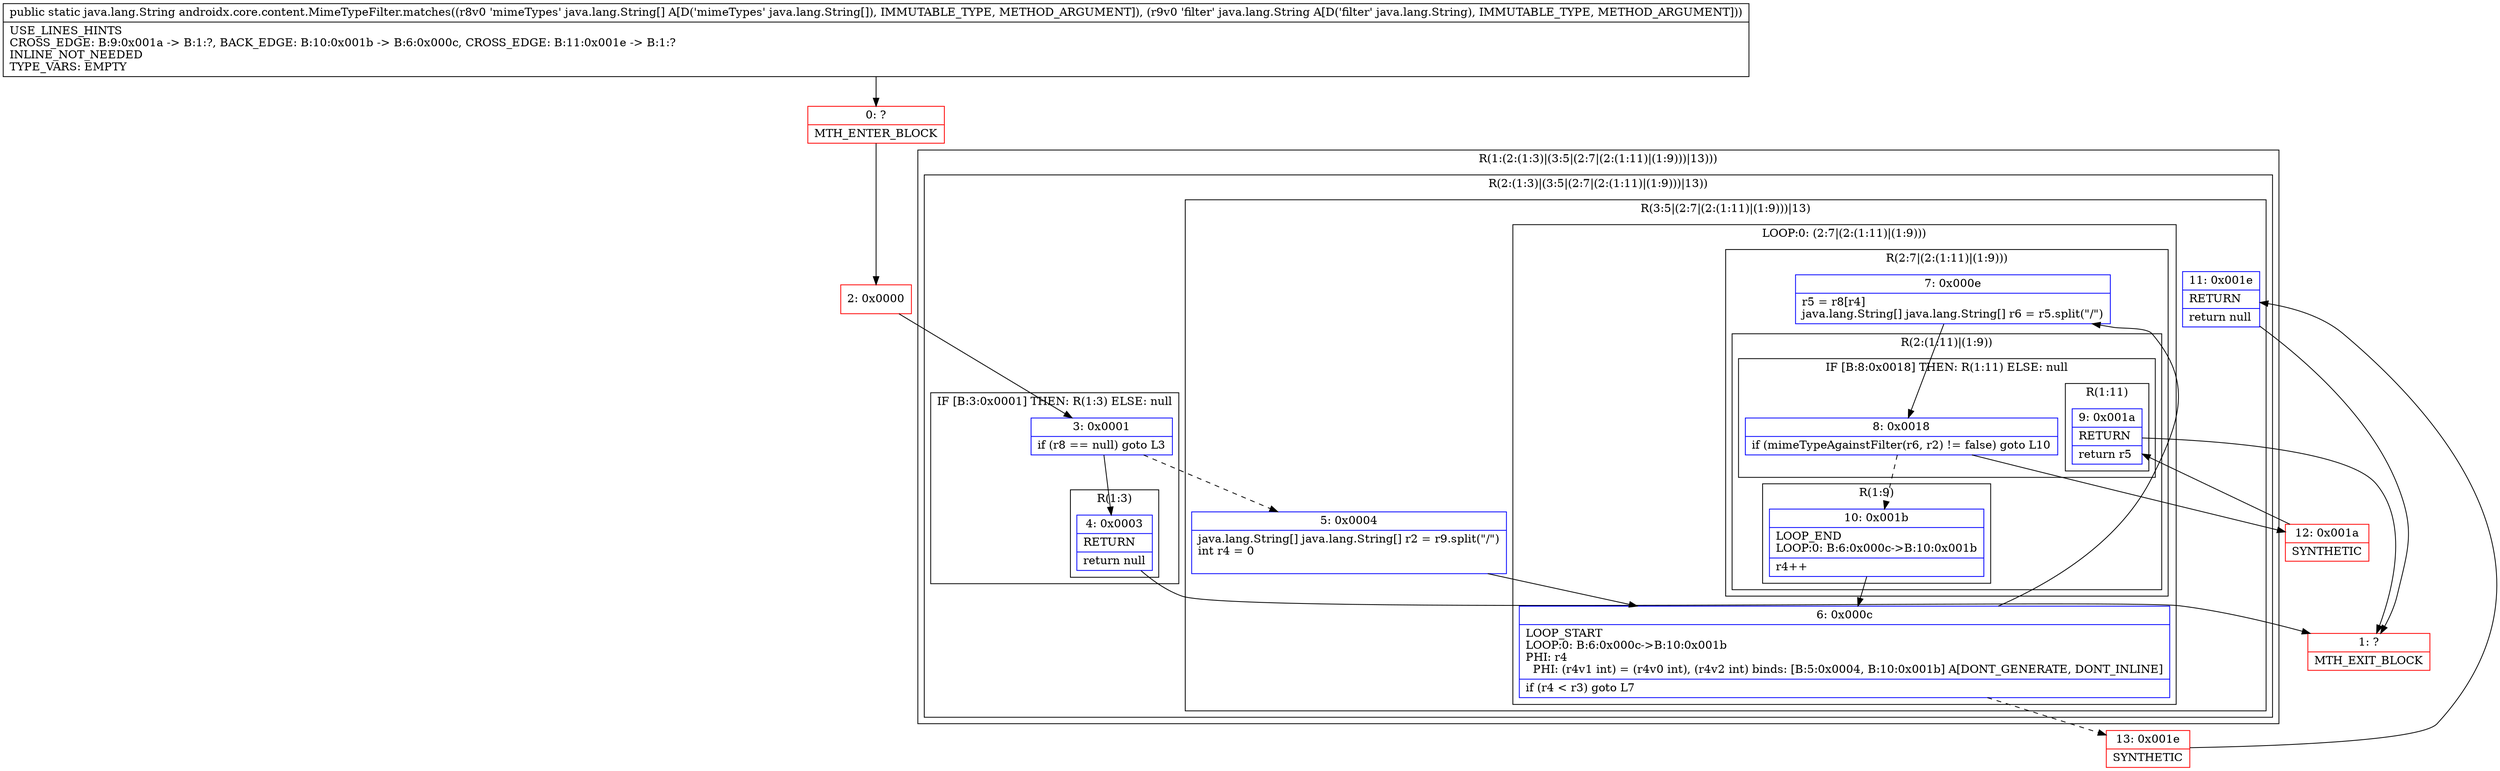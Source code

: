 digraph "CFG forandroidx.core.content.MimeTypeFilter.matches([Ljava\/lang\/String;Ljava\/lang\/String;)Ljava\/lang\/String;" {
subgraph cluster_Region_1214130463 {
label = "R(1:(2:(1:3)|(3:5|(2:7|(2:(1:11)|(1:9)))|13)))";
node [shape=record,color=blue];
subgraph cluster_Region_535923982 {
label = "R(2:(1:3)|(3:5|(2:7|(2:(1:11)|(1:9)))|13))";
node [shape=record,color=blue];
subgraph cluster_IfRegion_2018627240 {
label = "IF [B:3:0x0001] THEN: R(1:3) ELSE: null";
node [shape=record,color=blue];
Node_3 [shape=record,label="{3\:\ 0x0001|if (r8 == null) goto L3\l}"];
subgraph cluster_Region_1618051382 {
label = "R(1:3)";
node [shape=record,color=blue];
Node_4 [shape=record,label="{4\:\ 0x0003|RETURN\l|return null\l}"];
}
}
subgraph cluster_Region_1802094413 {
label = "R(3:5|(2:7|(2:(1:11)|(1:9)))|13)";
node [shape=record,color=blue];
Node_5 [shape=record,label="{5\:\ 0x0004|java.lang.String[] java.lang.String[] r2 = r9.split(\"\/\")\lint r4 = 0\l\l}"];
subgraph cluster_LoopRegion_1499355894 {
label = "LOOP:0: (2:7|(2:(1:11)|(1:9)))";
node [shape=record,color=blue];
Node_6 [shape=record,label="{6\:\ 0x000c|LOOP_START\lLOOP:0: B:6:0x000c\-\>B:10:0x001b\lPHI: r4 \l  PHI: (r4v1 int) = (r4v0 int), (r4v2 int) binds: [B:5:0x0004, B:10:0x001b] A[DONT_GENERATE, DONT_INLINE]\l|if (r4 \< r3) goto L7\l}"];
subgraph cluster_Region_1103129636 {
label = "R(2:7|(2:(1:11)|(1:9)))";
node [shape=record,color=blue];
Node_7 [shape=record,label="{7\:\ 0x000e|r5 = r8[r4]\ljava.lang.String[] java.lang.String[] r6 = r5.split(\"\/\")\l}"];
subgraph cluster_Region_1247028526 {
label = "R(2:(1:11)|(1:9))";
node [shape=record,color=blue];
subgraph cluster_IfRegion_243466003 {
label = "IF [B:8:0x0018] THEN: R(1:11) ELSE: null";
node [shape=record,color=blue];
Node_8 [shape=record,label="{8\:\ 0x0018|if (mimeTypeAgainstFilter(r6, r2) != false) goto L10\l}"];
subgraph cluster_Region_1007060546 {
label = "R(1:11)";
node [shape=record,color=blue];
Node_9 [shape=record,label="{9\:\ 0x001a|RETURN\l|return r5\l}"];
}
}
subgraph cluster_Region_354542974 {
label = "R(1:9)";
node [shape=record,color=blue];
Node_10 [shape=record,label="{10\:\ 0x001b|LOOP_END\lLOOP:0: B:6:0x000c\-\>B:10:0x001b\l|r4++\l}"];
}
}
}
}
Node_11 [shape=record,label="{11\:\ 0x001e|RETURN\l|return null\l}"];
}
}
}
Node_0 [shape=record,color=red,label="{0\:\ ?|MTH_ENTER_BLOCK\l}"];
Node_2 [shape=record,color=red,label="{2\:\ 0x0000}"];
Node_1 [shape=record,color=red,label="{1\:\ ?|MTH_EXIT_BLOCK\l}"];
Node_12 [shape=record,color=red,label="{12\:\ 0x001a|SYNTHETIC\l}"];
Node_13 [shape=record,color=red,label="{13\:\ 0x001e|SYNTHETIC\l}"];
MethodNode[shape=record,label="{public static java.lang.String androidx.core.content.MimeTypeFilter.matches((r8v0 'mimeTypes' java.lang.String[] A[D('mimeTypes' java.lang.String[]), IMMUTABLE_TYPE, METHOD_ARGUMENT]), (r9v0 'filter' java.lang.String A[D('filter' java.lang.String), IMMUTABLE_TYPE, METHOD_ARGUMENT]))  | USE_LINES_HINTS\lCROSS_EDGE: B:9:0x001a \-\> B:1:?, BACK_EDGE: B:10:0x001b \-\> B:6:0x000c, CROSS_EDGE: B:11:0x001e \-\> B:1:?\lINLINE_NOT_NEEDED\lTYPE_VARS: EMPTY\l}"];
MethodNode -> Node_0;Node_3 -> Node_4;
Node_3 -> Node_5[style=dashed];
Node_4 -> Node_1;
Node_5 -> Node_6;
Node_6 -> Node_7;
Node_6 -> Node_13[style=dashed];
Node_7 -> Node_8;
Node_8 -> Node_10[style=dashed];
Node_8 -> Node_12;
Node_9 -> Node_1;
Node_10 -> Node_6;
Node_11 -> Node_1;
Node_0 -> Node_2;
Node_2 -> Node_3;
Node_12 -> Node_9;
Node_13 -> Node_11;
}

